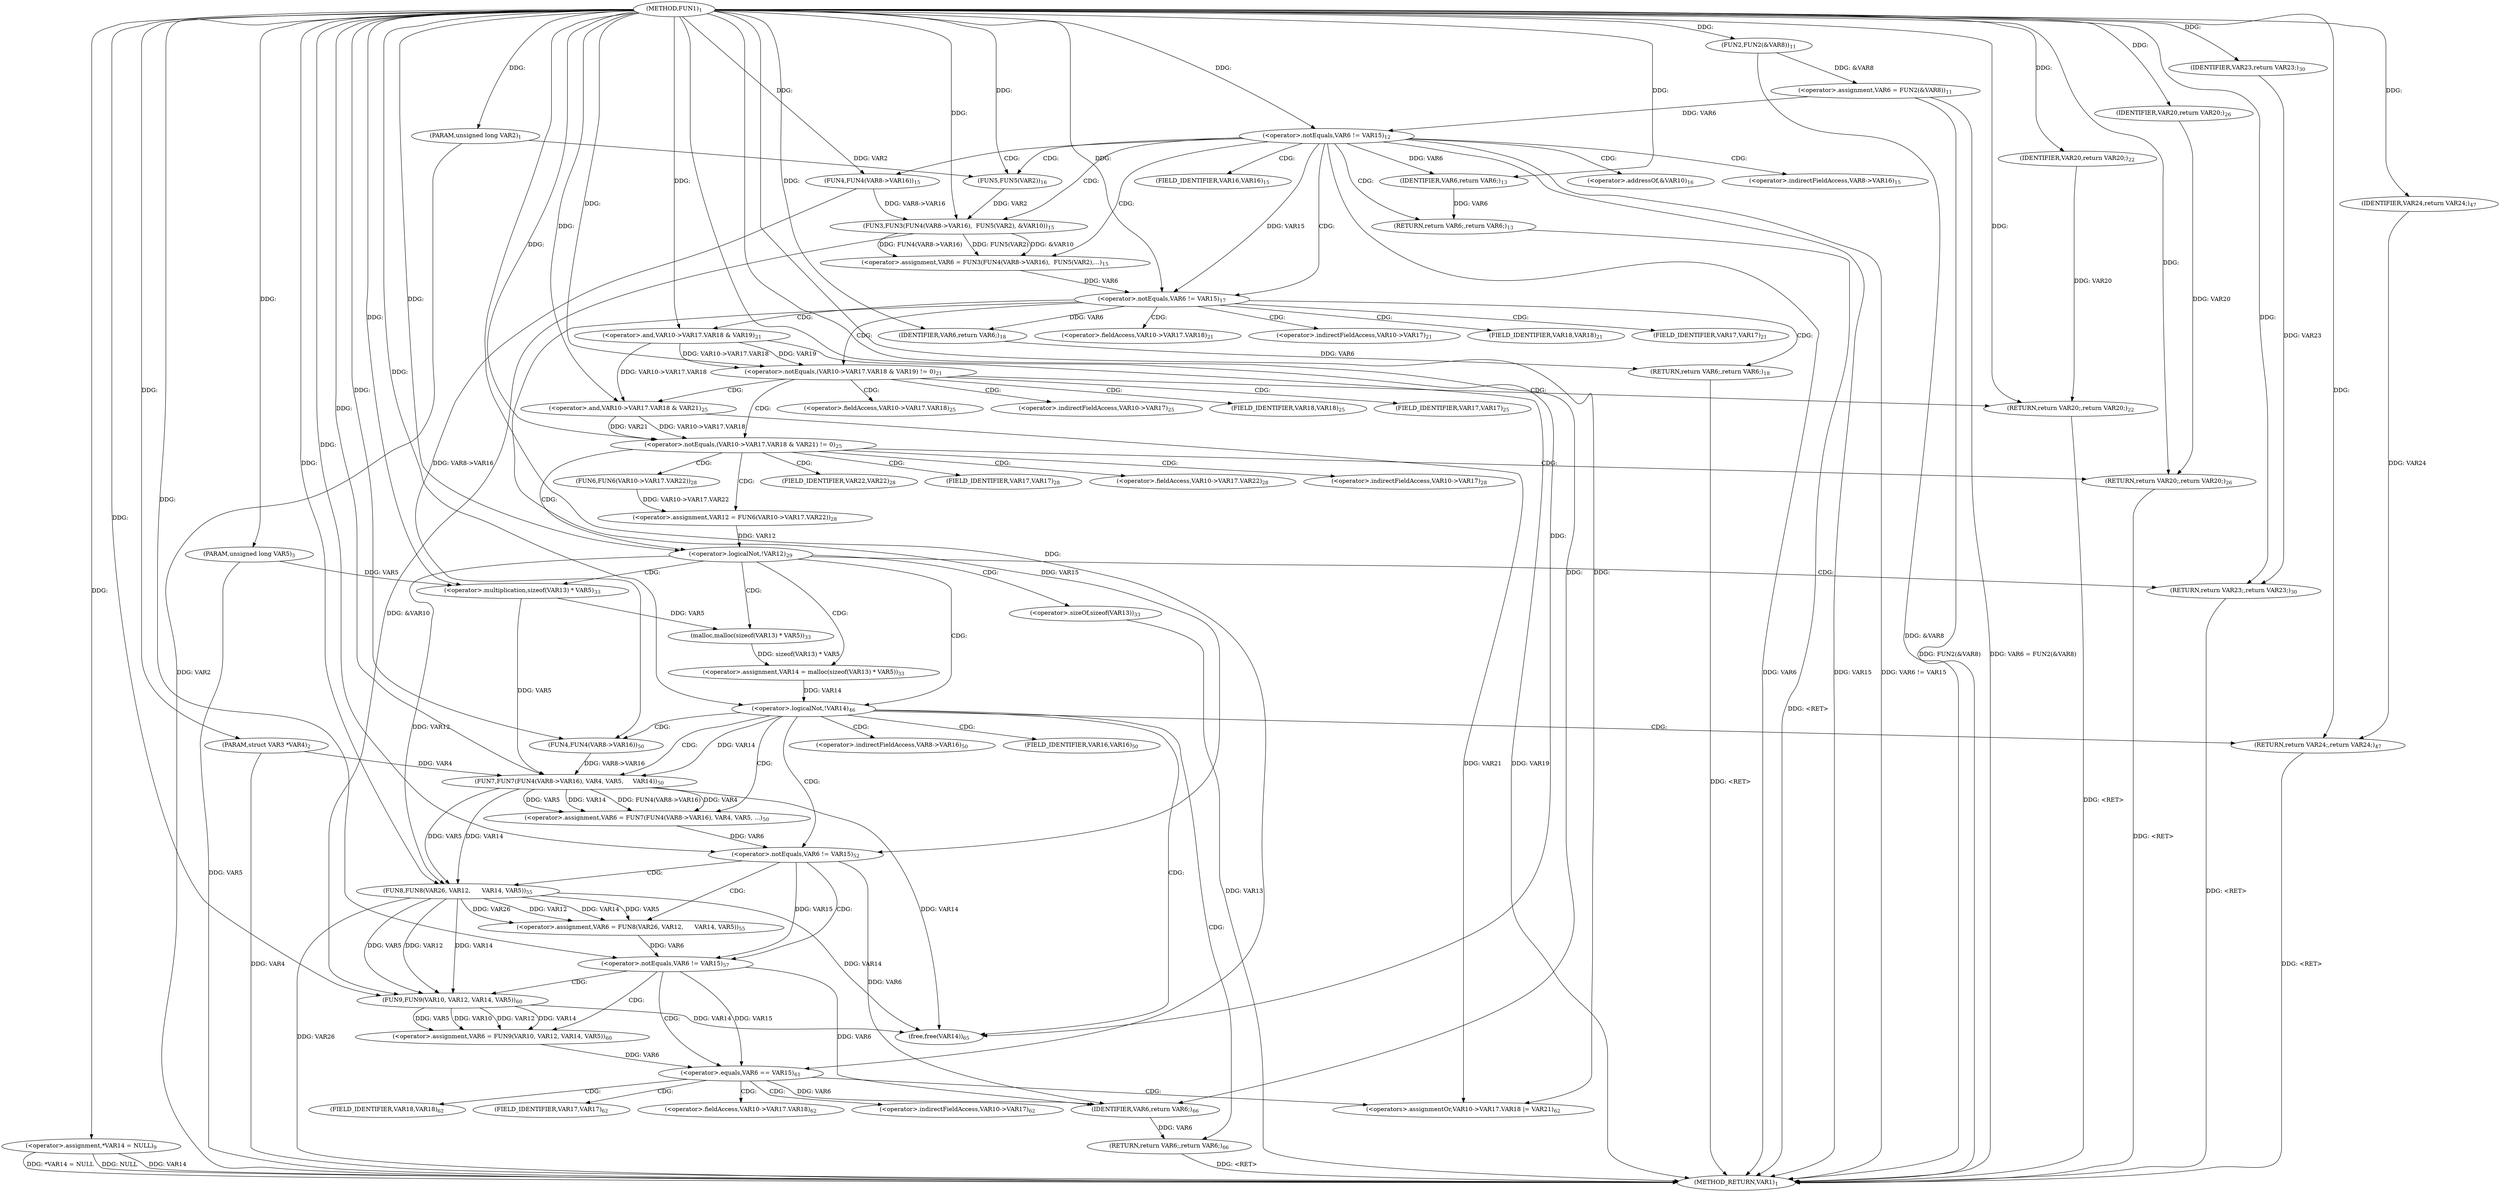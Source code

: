 digraph "FUN1" {  
"8" [label = <(METHOD,FUN1)<SUB>1</SUB>> ]
"157" [label = <(METHOD_RETURN,VAR1)<SUB>1</SUB>> ]
"9" [label = <(PARAM,unsigned long VAR2)<SUB>1</SUB>> ]
"10" [label = <(PARAM,struct VAR3 *VAR4)<SUB>2</SUB>> ]
"11" [label = <(PARAM,unsigned long VAR5)<SUB>3</SUB>> ]
"18" [label = <(&lt;operator&gt;.assignment,*VAR14 = NULL)<SUB>9</SUB>> ]
"21" [label = <(&lt;operator&gt;.assignment,VAR6 = FUN2(&amp;VAR8))<SUB>11</SUB>> ]
"33" [label = <(&lt;operator&gt;.assignment,VAR6 = FUN3(FUN4(VAR8-&gt;VAR16),
			  FUN5(VAR2),...)<SUB>15</SUB>> ]
"77" [label = <(&lt;operator&gt;.assignment,VAR12 = FUN6(VAR10-&gt;VAR17.VAR22))<SUB>28</SUB>> ]
"91" [label = <(&lt;operator&gt;.assignment,VAR14 = malloc(sizeof(VAR13) * VAR5))<SUB>33</SUB>> ]
"104" [label = <(&lt;operator&gt;.assignment,VAR6 = FUN7(FUN4(VAR8-&gt;VAR16), VAR4, VAR5,
 			...)<SUB>50</SUB>> ]
"120" [label = <(&lt;operator&gt;.assignment,VAR6 = FUN8(VAR26, VAR12,
				      VAR14, VAR5))<SUB>55</SUB>> ]
"133" [label = <(&lt;operator&gt;.assignment,VAR6 = FUN9(VAR10, VAR12, VAR14, VAR5))<SUB>60</SUB>> ]
"153" [label = <(free,free(VAR14))<SUB>65</SUB>> ]
"155" [label = <(RETURN,return VAR6;,return VAR6;)<SUB>66</SUB>> ]
"27" [label = <(&lt;operator&gt;.notEquals,VAR6 != VAR15)<SUB>12</SUB>> ]
"45" [label = <(&lt;operator&gt;.notEquals,VAR6 != VAR15)<SUB>17</SUB>> ]
"52" [label = <(&lt;operator&gt;.notEquals,(VAR10-&gt;VAR17.VAR18 &amp; VAR19) != 0)<SUB>21</SUB>> ]
"65" [label = <(&lt;operator&gt;.notEquals,(VAR10-&gt;VAR17.VAR18 &amp; VAR21) != 0)<SUB>25</SUB>> ]
"86" [label = <(&lt;operator&gt;.logicalNot,!VAR12)<SUB>29</SUB>> ]
"99" [label = <(&lt;operator&gt;.logicalNot,!VAR14)<SUB>46</SUB>> ]
"115" [label = <(&lt;operator&gt;.notEquals,VAR6 != VAR15)<SUB>52</SUB>> ]
"128" [label = <(&lt;operator&gt;.notEquals,VAR6 != VAR15)<SUB>57</SUB>> ]
"141" [label = <(&lt;operator&gt;.equals,VAR6 == VAR15)<SUB>61</SUB>> ]
"156" [label = <(IDENTIFIER,VAR6,return VAR6;)<SUB>66</SUB>> ]
"23" [label = <(FUN2,FUN2(&amp;VAR8))<SUB>11</SUB>> ]
"31" [label = <(RETURN,return VAR6;,return VAR6;)<SUB>13</SUB>> ]
"35" [label = <(FUN3,FUN3(FUN4(VAR8-&gt;VAR16),
			  FUN5(VAR2), &amp;VAR10))<SUB>15</SUB>> ]
"49" [label = <(RETURN,return VAR6;,return VAR6;)<SUB>18</SUB>> ]
"62" [label = <(RETURN,return VAR20;,return VAR20;)<SUB>22</SUB>> ]
"75" [label = <(RETURN,return VAR20;,return VAR20;)<SUB>26</SUB>> ]
"79" [label = <(FUN6,FUN6(VAR10-&gt;VAR17.VAR22))<SUB>28</SUB>> ]
"89" [label = <(RETURN,return VAR23;,return VAR23;)<SUB>30</SUB>> ]
"93" [label = <(malloc,malloc(sizeof(VAR13) * VAR5))<SUB>33</SUB>> ]
"102" [label = <(RETURN,return VAR24;,return VAR24;)<SUB>47</SUB>> ]
"106" [label = <(FUN7,FUN7(FUN4(VAR8-&gt;VAR16), VAR4, VAR5,
 			    VAR14))<SUB>50</SUB>> ]
"122" [label = <(FUN8,FUN8(VAR26, VAR12,
				      VAR14, VAR5))<SUB>55</SUB>> ]
"135" [label = <(FUN9,FUN9(VAR10, VAR12, VAR14, VAR5))<SUB>60</SUB>> ]
"145" [label = <(&lt;operators&gt;.assignmentOr,VAR10-&gt;VAR17.VAR18 |= VAR21)<SUB>62</SUB>> ]
"32" [label = <(IDENTIFIER,VAR6,return VAR6;)<SUB>13</SUB>> ]
"36" [label = <(FUN4,FUN4(VAR8-&gt;VAR16))<SUB>15</SUB>> ]
"40" [label = <(FUN5,FUN5(VAR2))<SUB>16</SUB>> ]
"50" [label = <(IDENTIFIER,VAR6,return VAR6;)<SUB>18</SUB>> ]
"53" [label = <(&lt;operator&gt;.and,VAR10-&gt;VAR17.VAR18 &amp; VAR19)<SUB>21</SUB>> ]
"63" [label = <(IDENTIFIER,VAR20,return VAR20;)<SUB>22</SUB>> ]
"66" [label = <(&lt;operator&gt;.and,VAR10-&gt;VAR17.VAR18 &amp; VAR21)<SUB>25</SUB>> ]
"76" [label = <(IDENTIFIER,VAR20,return VAR20;)<SUB>26</SUB>> ]
"90" [label = <(IDENTIFIER,VAR23,return VAR23;)<SUB>30</SUB>> ]
"94" [label = <(&lt;operator&gt;.multiplication,sizeof(VAR13) * VAR5)<SUB>33</SUB>> ]
"103" [label = <(IDENTIFIER,VAR24,return VAR24;)<SUB>47</SUB>> ]
"107" [label = <(FUN4,FUN4(VAR8-&gt;VAR16))<SUB>50</SUB>> ]
"95" [label = <(&lt;operator&gt;.sizeOf,sizeof(VAR13))<SUB>33</SUB>> ]
"42" [label = <(&lt;operator&gt;.addressOf,&amp;VAR10)<SUB>16</SUB>> ]
"80" [label = <(&lt;operator&gt;.fieldAccess,VAR10-&gt;VAR17.VAR22)<SUB>28</SUB>> ]
"37" [label = <(&lt;operator&gt;.indirectFieldAccess,VAR8-&gt;VAR16)<SUB>15</SUB>> ]
"54" [label = <(&lt;operator&gt;.fieldAccess,VAR10-&gt;VAR17.VAR18)<SUB>21</SUB>> ]
"67" [label = <(&lt;operator&gt;.fieldAccess,VAR10-&gt;VAR17.VAR18)<SUB>25</SUB>> ]
"81" [label = <(&lt;operator&gt;.indirectFieldAccess,VAR10-&gt;VAR17)<SUB>28</SUB>> ]
"84" [label = <(FIELD_IDENTIFIER,VAR22,VAR22)<SUB>28</SUB>> ]
"108" [label = <(&lt;operator&gt;.indirectFieldAccess,VAR8-&gt;VAR16)<SUB>50</SUB>> ]
"146" [label = <(&lt;operator&gt;.fieldAccess,VAR10-&gt;VAR17.VAR18)<SUB>62</SUB>> ]
"39" [label = <(FIELD_IDENTIFIER,VAR16,VAR16)<SUB>15</SUB>> ]
"55" [label = <(&lt;operator&gt;.indirectFieldAccess,VAR10-&gt;VAR17)<SUB>21</SUB>> ]
"58" [label = <(FIELD_IDENTIFIER,VAR18,VAR18)<SUB>21</SUB>> ]
"68" [label = <(&lt;operator&gt;.indirectFieldAccess,VAR10-&gt;VAR17)<SUB>25</SUB>> ]
"71" [label = <(FIELD_IDENTIFIER,VAR18,VAR18)<SUB>25</SUB>> ]
"83" [label = <(FIELD_IDENTIFIER,VAR17,VAR17)<SUB>28</SUB>> ]
"110" [label = <(FIELD_IDENTIFIER,VAR16,VAR16)<SUB>50</SUB>> ]
"147" [label = <(&lt;operator&gt;.indirectFieldAccess,VAR10-&gt;VAR17)<SUB>62</SUB>> ]
"150" [label = <(FIELD_IDENTIFIER,VAR18,VAR18)<SUB>62</SUB>> ]
"57" [label = <(FIELD_IDENTIFIER,VAR17,VAR17)<SUB>21</SUB>> ]
"70" [label = <(FIELD_IDENTIFIER,VAR17,VAR17)<SUB>25</SUB>> ]
"149" [label = <(FIELD_IDENTIFIER,VAR17,VAR17)<SUB>62</SUB>> ]
  "102" -> "157"  [ label = "DDG: &lt;RET&gt;"] 
  "155" -> "157"  [ label = "DDG: &lt;RET&gt;"] 
  "49" -> "157"  [ label = "DDG: &lt;RET&gt;"] 
  "31" -> "157"  [ label = "DDG: &lt;RET&gt;"] 
  "75" -> "157"  [ label = "DDG: &lt;RET&gt;"] 
  "62" -> "157"  [ label = "DDG: &lt;RET&gt;"] 
  "89" -> "157"  [ label = "DDG: &lt;RET&gt;"] 
  "9" -> "157"  [ label = "DDG: VAR2"] 
  "10" -> "157"  [ label = "DDG: VAR4"] 
  "11" -> "157"  [ label = "DDG: VAR5"] 
  "18" -> "157"  [ label = "DDG: VAR14"] 
  "18" -> "157"  [ label = "DDG: *VAR14 = NULL"] 
  "23" -> "157"  [ label = "DDG: &amp;VAR8"] 
  "21" -> "157"  [ label = "DDG: FUN2(&amp;VAR8)"] 
  "21" -> "157"  [ label = "DDG: VAR6 = FUN2(&amp;VAR8)"] 
  "27" -> "157"  [ label = "DDG: VAR6"] 
  "27" -> "157"  [ label = "DDG: VAR15"] 
  "27" -> "157"  [ label = "DDG: VAR6 != VAR15"] 
  "122" -> "157"  [ label = "DDG: VAR26"] 
  "18" -> "157"  [ label = "DDG: NULL"] 
  "95" -> "157"  [ label = "DDG: VAR13"] 
  "53" -> "157"  [ label = "DDG: VAR19"] 
  "8" -> "9"  [ label = "DDG: "] 
  "8" -> "10"  [ label = "DDG: "] 
  "8" -> "11"  [ label = "DDG: "] 
  "8" -> "18"  [ label = "DDG: "] 
  "23" -> "21"  [ label = "DDG: &amp;VAR8"] 
  "35" -> "33"  [ label = "DDG: FUN4(VAR8-&gt;VAR16)"] 
  "35" -> "33"  [ label = "DDG: FUN5(VAR2)"] 
  "35" -> "33"  [ label = "DDG: &amp;VAR10"] 
  "79" -> "77"  [ label = "DDG: VAR10-&gt;VAR17.VAR22"] 
  "93" -> "91"  [ label = "DDG: sizeof(VAR13) * VAR5"] 
  "106" -> "104"  [ label = "DDG: FUN4(VAR8-&gt;VAR16)"] 
  "106" -> "104"  [ label = "DDG: VAR4"] 
  "106" -> "104"  [ label = "DDG: VAR5"] 
  "106" -> "104"  [ label = "DDG: VAR14"] 
  "122" -> "120"  [ label = "DDG: VAR26"] 
  "122" -> "120"  [ label = "DDG: VAR12"] 
  "122" -> "120"  [ label = "DDG: VAR14"] 
  "122" -> "120"  [ label = "DDG: VAR5"] 
  "135" -> "133"  [ label = "DDG: VAR10"] 
  "135" -> "133"  [ label = "DDG: VAR12"] 
  "135" -> "133"  [ label = "DDG: VAR14"] 
  "135" -> "133"  [ label = "DDG: VAR5"] 
  "156" -> "155"  [ label = "DDG: VAR6"] 
  "106" -> "153"  [ label = "DDG: VAR14"] 
  "122" -> "153"  [ label = "DDG: VAR14"] 
  "135" -> "153"  [ label = "DDG: VAR14"] 
  "8" -> "153"  [ label = "DDG: "] 
  "141" -> "156"  [ label = "DDG: VAR6"] 
  "128" -> "156"  [ label = "DDG: VAR6"] 
  "115" -> "156"  [ label = "DDG: VAR6"] 
  "8" -> "156"  [ label = "DDG: "] 
  "8" -> "23"  [ label = "DDG: "] 
  "21" -> "27"  [ label = "DDG: VAR6"] 
  "8" -> "27"  [ label = "DDG: "] 
  "32" -> "31"  [ label = "DDG: VAR6"] 
  "36" -> "35"  [ label = "DDG: VAR8-&gt;VAR16"] 
  "40" -> "35"  [ label = "DDG: VAR2"] 
  "8" -> "35"  [ label = "DDG: "] 
  "33" -> "45"  [ label = "DDG: VAR6"] 
  "8" -> "45"  [ label = "DDG: "] 
  "27" -> "45"  [ label = "DDG: VAR15"] 
  "50" -> "49"  [ label = "DDG: VAR6"] 
  "53" -> "52"  [ label = "DDG: VAR10-&gt;VAR17.VAR18"] 
  "53" -> "52"  [ label = "DDG: VAR19"] 
  "8" -> "52"  [ label = "DDG: "] 
  "63" -> "62"  [ label = "DDG: VAR20"] 
  "8" -> "62"  [ label = "DDG: "] 
  "66" -> "65"  [ label = "DDG: VAR10-&gt;VAR17.VAR18"] 
  "66" -> "65"  [ label = "DDG: VAR21"] 
  "8" -> "65"  [ label = "DDG: "] 
  "76" -> "75"  [ label = "DDG: VAR20"] 
  "8" -> "75"  [ label = "DDG: "] 
  "77" -> "86"  [ label = "DDG: VAR12"] 
  "8" -> "86"  [ label = "DDG: "] 
  "90" -> "89"  [ label = "DDG: VAR23"] 
  "8" -> "89"  [ label = "DDG: "] 
  "94" -> "93"  [ label = "DDG: VAR5"] 
  "91" -> "99"  [ label = "DDG: VAR14"] 
  "8" -> "99"  [ label = "DDG: "] 
  "103" -> "102"  [ label = "DDG: VAR24"] 
  "8" -> "102"  [ label = "DDG: "] 
  "107" -> "106"  [ label = "DDG: VAR8-&gt;VAR16"] 
  "10" -> "106"  [ label = "DDG: VAR4"] 
  "8" -> "106"  [ label = "DDG: "] 
  "94" -> "106"  [ label = "DDG: VAR5"] 
  "99" -> "106"  [ label = "DDG: VAR14"] 
  "104" -> "115"  [ label = "DDG: VAR6"] 
  "8" -> "115"  [ label = "DDG: "] 
  "45" -> "115"  [ label = "DDG: VAR15"] 
  "8" -> "122"  [ label = "DDG: "] 
  "86" -> "122"  [ label = "DDG: VAR12"] 
  "106" -> "122"  [ label = "DDG: VAR14"] 
  "106" -> "122"  [ label = "DDG: VAR5"] 
  "120" -> "128"  [ label = "DDG: VAR6"] 
  "8" -> "128"  [ label = "DDG: "] 
  "115" -> "128"  [ label = "DDG: VAR15"] 
  "35" -> "135"  [ label = "DDG: &amp;VAR10"] 
  "8" -> "135"  [ label = "DDG: "] 
  "122" -> "135"  [ label = "DDG: VAR12"] 
  "122" -> "135"  [ label = "DDG: VAR14"] 
  "122" -> "135"  [ label = "DDG: VAR5"] 
  "133" -> "141"  [ label = "DDG: VAR6"] 
  "8" -> "141"  [ label = "DDG: "] 
  "128" -> "141"  [ label = "DDG: VAR15"] 
  "66" -> "145"  [ label = "DDG: VAR21"] 
  "8" -> "145"  [ label = "DDG: "] 
  "27" -> "32"  [ label = "DDG: VAR6"] 
  "8" -> "32"  [ label = "DDG: "] 
  "8" -> "36"  [ label = "DDG: "] 
  "9" -> "40"  [ label = "DDG: VAR2"] 
  "8" -> "40"  [ label = "DDG: "] 
  "45" -> "50"  [ label = "DDG: VAR6"] 
  "8" -> "50"  [ label = "DDG: "] 
  "8" -> "53"  [ label = "DDG: "] 
  "8" -> "63"  [ label = "DDG: "] 
  "53" -> "66"  [ label = "DDG: VAR10-&gt;VAR17.VAR18"] 
  "8" -> "66"  [ label = "DDG: "] 
  "8" -> "76"  [ label = "DDG: "] 
  "8" -> "90"  [ label = "DDG: "] 
  "11" -> "94"  [ label = "DDG: VAR5"] 
  "8" -> "94"  [ label = "DDG: "] 
  "8" -> "103"  [ label = "DDG: "] 
  "36" -> "107"  [ label = "DDG: VAR8-&gt;VAR16"] 
  "8" -> "107"  [ label = "DDG: "] 
  "27" -> "42"  [ label = "CDG: "] 
  "27" -> "37"  [ label = "CDG: "] 
  "27" -> "40"  [ label = "CDG: "] 
  "27" -> "35"  [ label = "CDG: "] 
  "27" -> "33"  [ label = "CDG: "] 
  "27" -> "36"  [ label = "CDG: "] 
  "27" -> "45"  [ label = "CDG: "] 
  "27" -> "39"  [ label = "CDG: "] 
  "27" -> "31"  [ label = "CDG: "] 
  "45" -> "57"  [ label = "CDG: "] 
  "45" -> "52"  [ label = "CDG: "] 
  "45" -> "54"  [ label = "CDG: "] 
  "45" -> "58"  [ label = "CDG: "] 
  "45" -> "49"  [ label = "CDG: "] 
  "45" -> "53"  [ label = "CDG: "] 
  "45" -> "55"  [ label = "CDG: "] 
  "52" -> "68"  [ label = "CDG: "] 
  "52" -> "67"  [ label = "CDG: "] 
  "52" -> "70"  [ label = "CDG: "] 
  "52" -> "66"  [ label = "CDG: "] 
  "52" -> "65"  [ label = "CDG: "] 
  "52" -> "71"  [ label = "CDG: "] 
  "52" -> "62"  [ label = "CDG: "] 
  "65" -> "77"  [ label = "CDG: "] 
  "65" -> "75"  [ label = "CDG: "] 
  "65" -> "81"  [ label = "CDG: "] 
  "65" -> "84"  [ label = "CDG: "] 
  "65" -> "79"  [ label = "CDG: "] 
  "65" -> "80"  [ label = "CDG: "] 
  "65" -> "86"  [ label = "CDG: "] 
  "65" -> "83"  [ label = "CDG: "] 
  "86" -> "94"  [ label = "CDG: "] 
  "86" -> "95"  [ label = "CDG: "] 
  "86" -> "91"  [ label = "CDG: "] 
  "86" -> "93"  [ label = "CDG: "] 
  "86" -> "89"  [ label = "CDG: "] 
  "86" -> "99"  [ label = "CDG: "] 
  "99" -> "107"  [ label = "CDG: "] 
  "99" -> "115"  [ label = "CDG: "] 
  "99" -> "102"  [ label = "CDG: "] 
  "99" -> "104"  [ label = "CDG: "] 
  "99" -> "153"  [ label = "CDG: "] 
  "99" -> "155"  [ label = "CDG: "] 
  "99" -> "108"  [ label = "CDG: "] 
  "99" -> "106"  [ label = "CDG: "] 
  "99" -> "110"  [ label = "CDG: "] 
  "115" -> "120"  [ label = "CDG: "] 
  "115" -> "128"  [ label = "CDG: "] 
  "115" -> "122"  [ label = "CDG: "] 
  "128" -> "141"  [ label = "CDG: "] 
  "128" -> "135"  [ label = "CDG: "] 
  "128" -> "133"  [ label = "CDG: "] 
  "141" -> "145"  [ label = "CDG: "] 
  "141" -> "146"  [ label = "CDG: "] 
  "141" -> "149"  [ label = "CDG: "] 
  "141" -> "150"  [ label = "CDG: "] 
  "141" -> "147"  [ label = "CDG: "] 
}
